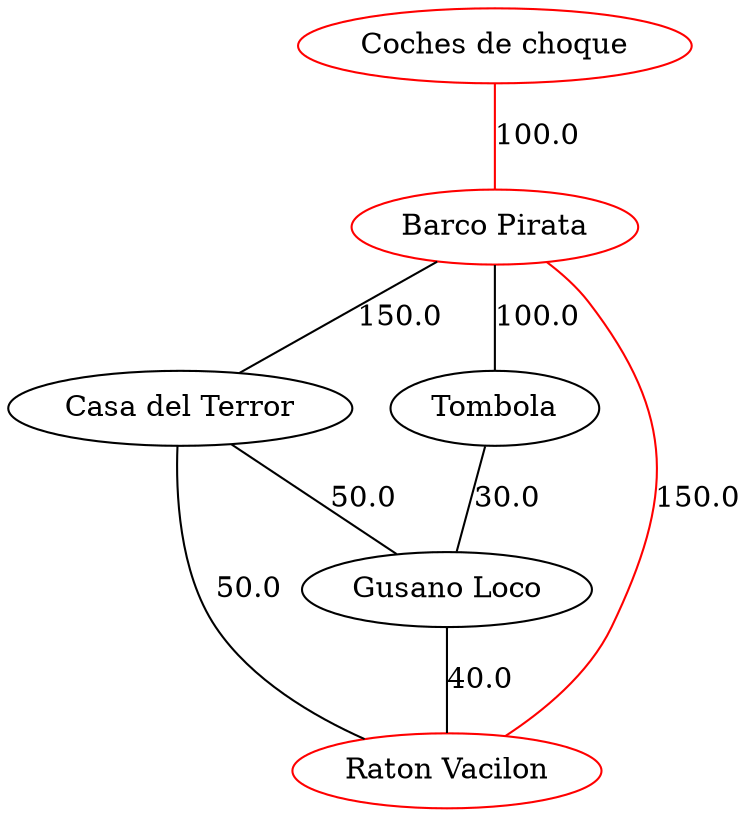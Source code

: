 strict graph G {
  1 [ color="red" label="Barco Pirata" ];
  2 [ label="Casa del Terror" ];
  3 [ label="Tombola" ];
  4 [ label="Gusano Loco" ];
  5 [ color="red" label="Raton Vacilon" ];
  6 [ color="red" label="Coches de choque" ];
  1 -- 2 [ label="150.0" ];
  1 -- 3 [ label="100.0" ];
  1 -- 5 [ color="red" label="150.0" ];
  2 -- 5 [ label="50.0" ];
  3 -- 4 [ label="30.0" ];
  4 -- 5 [ label="40.0" ];
  6 -- 1 [ color="red" label="100.0" ];
  2 -- 4 [ label="50.0" ];
}
